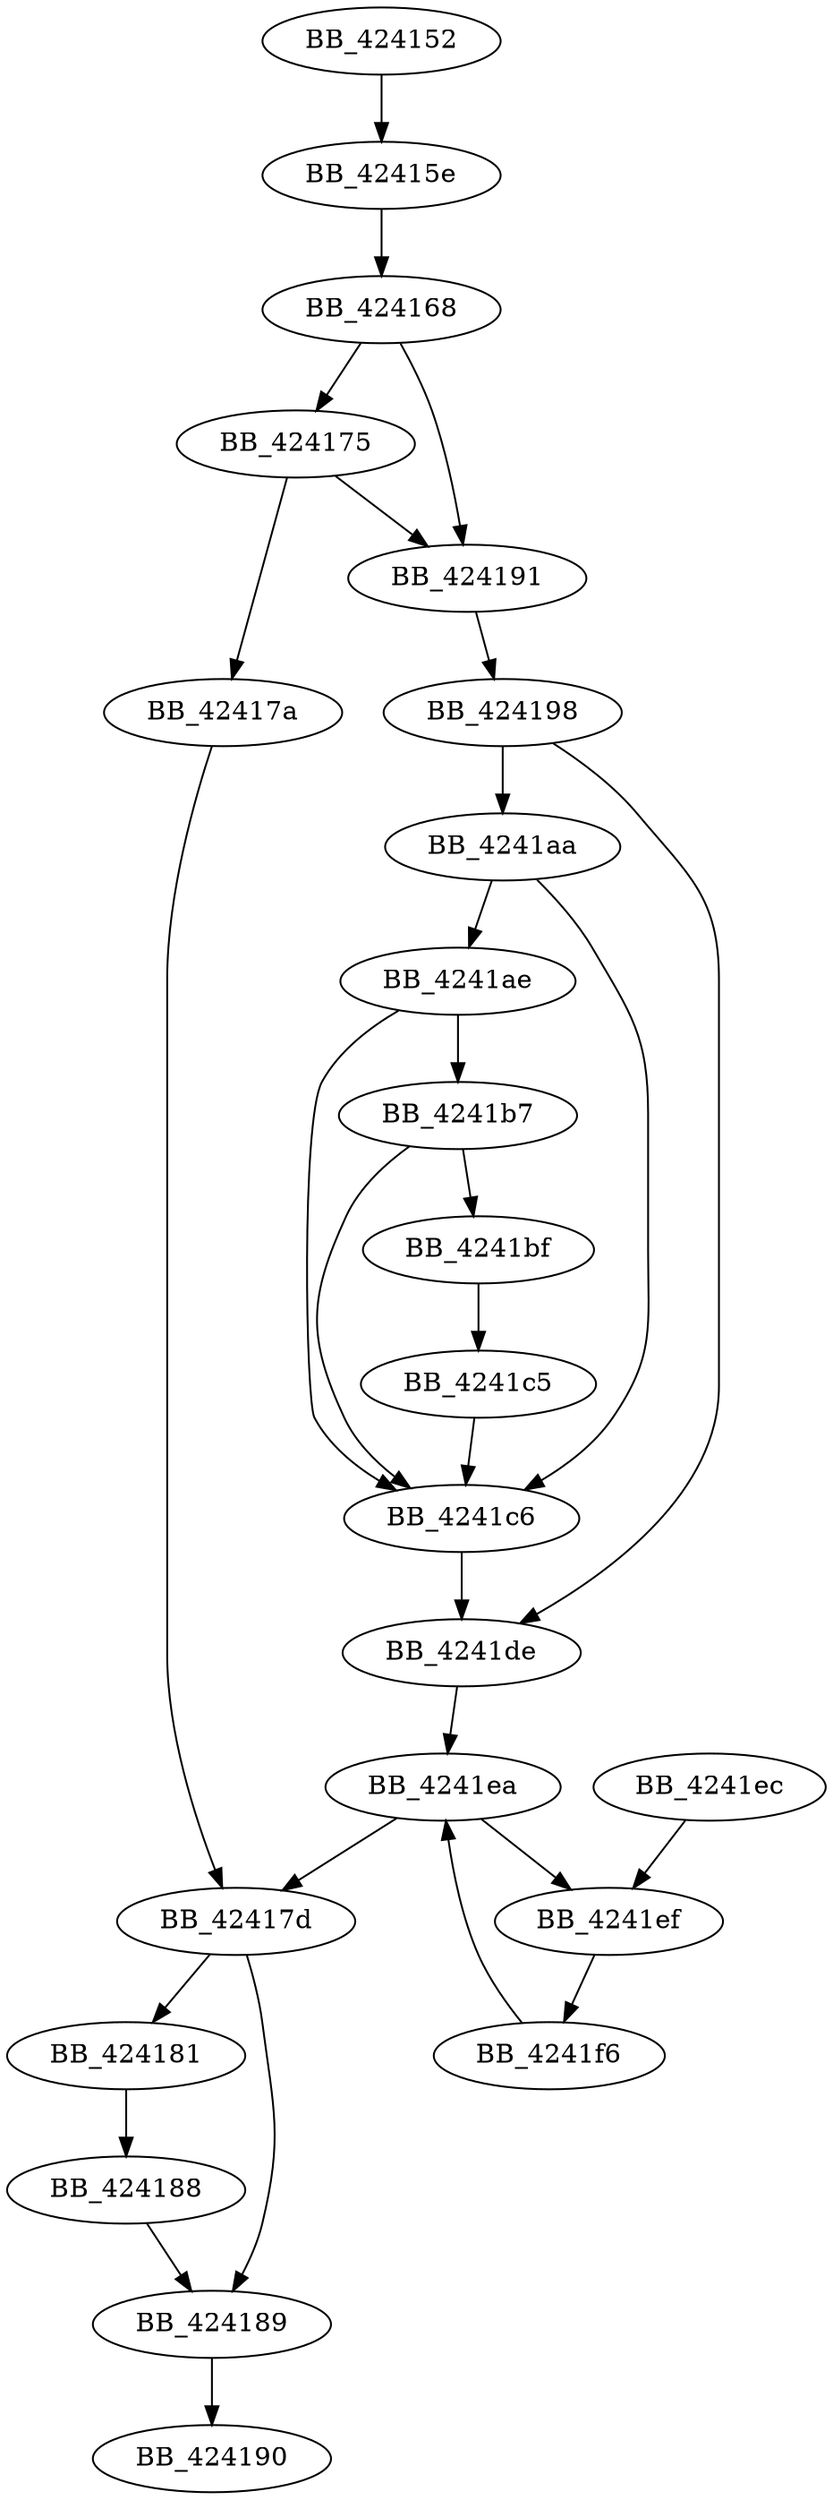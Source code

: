 DiGraph ___updatetmbcinfo{
BB_424152->BB_42415e
BB_42415e->BB_424168
BB_424168->BB_424175
BB_424168->BB_424191
BB_424175->BB_42417a
BB_424175->BB_424191
BB_42417a->BB_42417d
BB_42417d->BB_424181
BB_42417d->BB_424189
BB_424181->BB_424188
BB_424188->BB_424189
BB_424189->BB_424190
BB_424191->BB_424198
BB_424198->BB_4241aa
BB_424198->BB_4241de
BB_4241aa->BB_4241ae
BB_4241aa->BB_4241c6
BB_4241ae->BB_4241b7
BB_4241ae->BB_4241c6
BB_4241b7->BB_4241bf
BB_4241b7->BB_4241c6
BB_4241bf->BB_4241c5
BB_4241c5->BB_4241c6
BB_4241c6->BB_4241de
BB_4241de->BB_4241ea
BB_4241ea->BB_42417d
BB_4241ea->BB_4241ef
BB_4241ec->BB_4241ef
BB_4241ef->BB_4241f6
BB_4241f6->BB_4241ea
}
